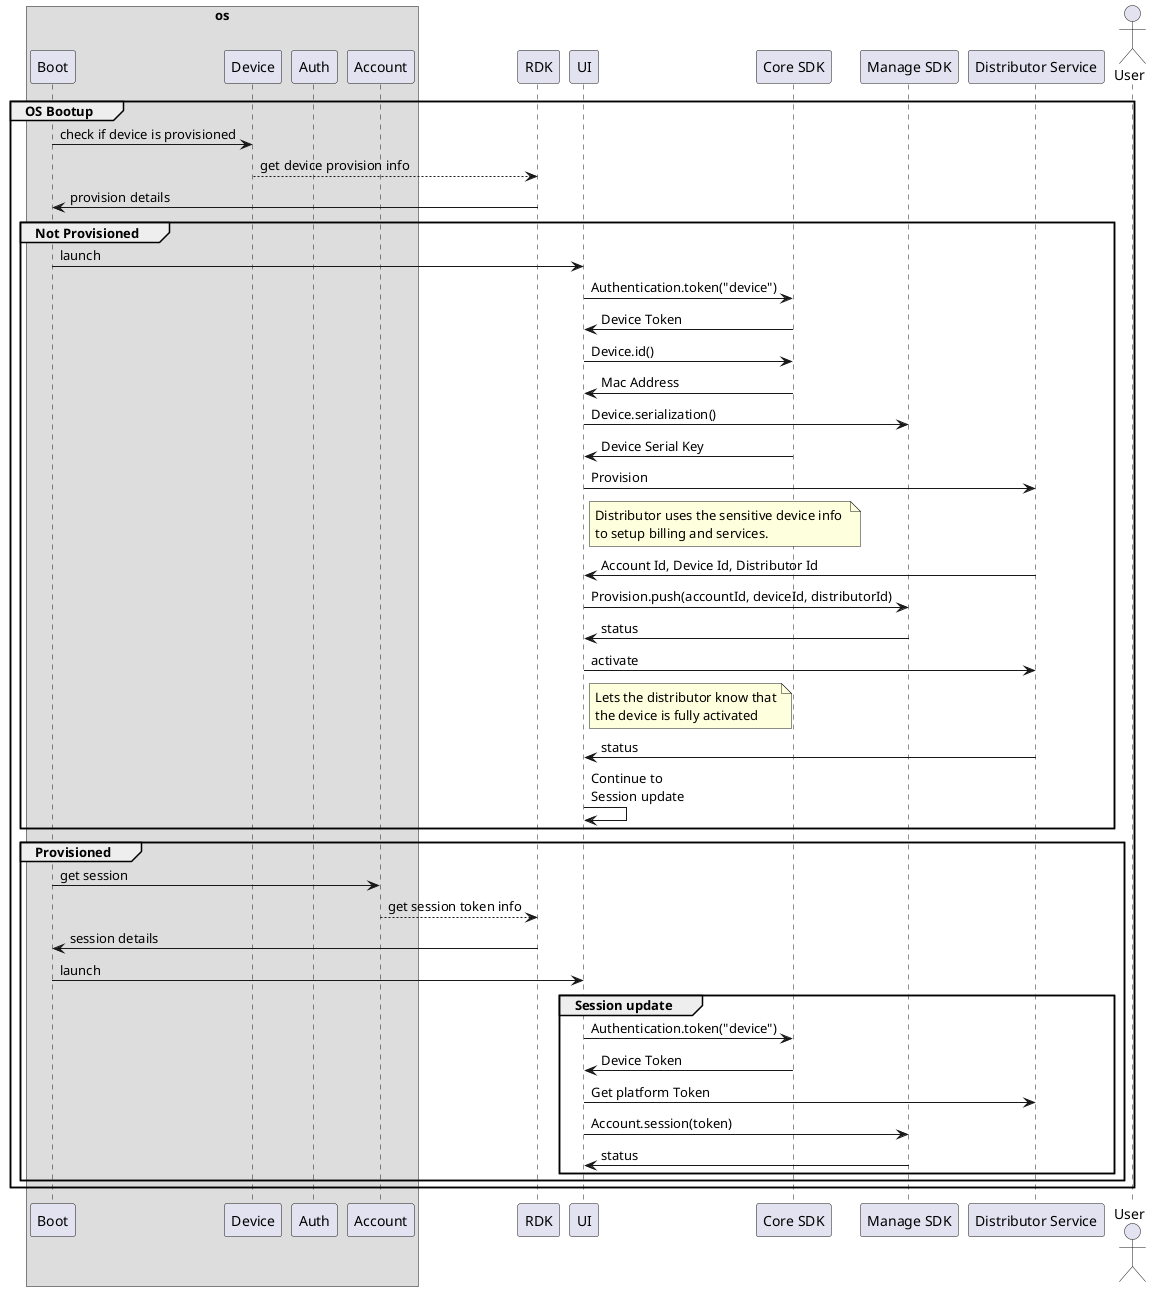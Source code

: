 @startuml

box os
    participant boot as "Boot"
    participant device as "Device"
    participant auth as "Auth"
    participant account as "Account"
end box
participant rdk as "RDK"
participant ui as "UI"

participant core as "Core SDK"
participant manage as "Manage SDK"
participant distributor as "Distributor Service"
actor user as "User"

group OS Bootup
    boot -> device: check if device is provisioned
    device --> rdk : get device provision info
    rdk -> boot : provision details
    group Not Provisioned
        boot -> ui :launch
        ui -> core:Authentication.token("device")
        core -> ui:Device Token
        ui -> core:Device.id()
        core -> ui:Mac Address
        ui -> manage:Device.serialization()
        core -> ui:Device Serial Key
        ui -> distributor:Provision
        note right of ui: Distributor uses the sensitive device info \nto setup billing and services.
        distributor -> ui:Account Id, Device Id, Distributor Id
        ui -> manage:Provision.push(accountId, deviceId, distributorId)
        manage -> ui:status
        ui -> distributor:activate
        note right of ui: Lets the distributor know that\nthe device is fully activated
        distributor -> ui: status
        ui -> ui:Continue to \nSession update
    end
    group Provisioned
        boot -> account : get session
        account --> rdk: get session token info
        rdk -> boot : session details
        boot -> ui :launch
        group Session update
            ui -> core:Authentication.token("device")
            core -> ui:Device Token
            ui -> distributor:Get platform Token
            ui -> manage:Account.session(token)
            manage -> ui:status
        end
    end

end


@enduml
